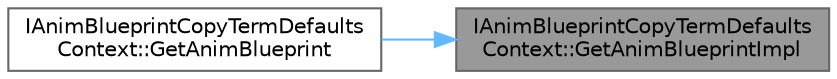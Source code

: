digraph "IAnimBlueprintCopyTermDefaultsContext::GetAnimBlueprintImpl"
{
 // INTERACTIVE_SVG=YES
 // LATEX_PDF_SIZE
  bgcolor="transparent";
  edge [fontname=Helvetica,fontsize=10,labelfontname=Helvetica,labelfontsize=10];
  node [fontname=Helvetica,fontsize=10,shape=box,height=0.2,width=0.4];
  rankdir="RL";
  Node1 [id="Node000001",label="IAnimBlueprintCopyTermDefaults\lContext::GetAnimBlueprintImpl",height=0.2,width=0.4,color="gray40", fillcolor="grey60", style="filled", fontcolor="black",tooltip=" "];
  Node1 -> Node2 [id="edge1_Node000001_Node000002",dir="back",color="steelblue1",style="solid",tooltip=" "];
  Node2 [id="Node000002",label="IAnimBlueprintCopyTermDefaults\lContext::GetAnimBlueprint",height=0.2,width=0.4,color="grey40", fillcolor="white", style="filled",URL="$d8/d5e/classIAnimBlueprintCopyTermDefaultsContext.html#adfac92394c103cbc422724a0894b02c3",tooltip=" "];
}
